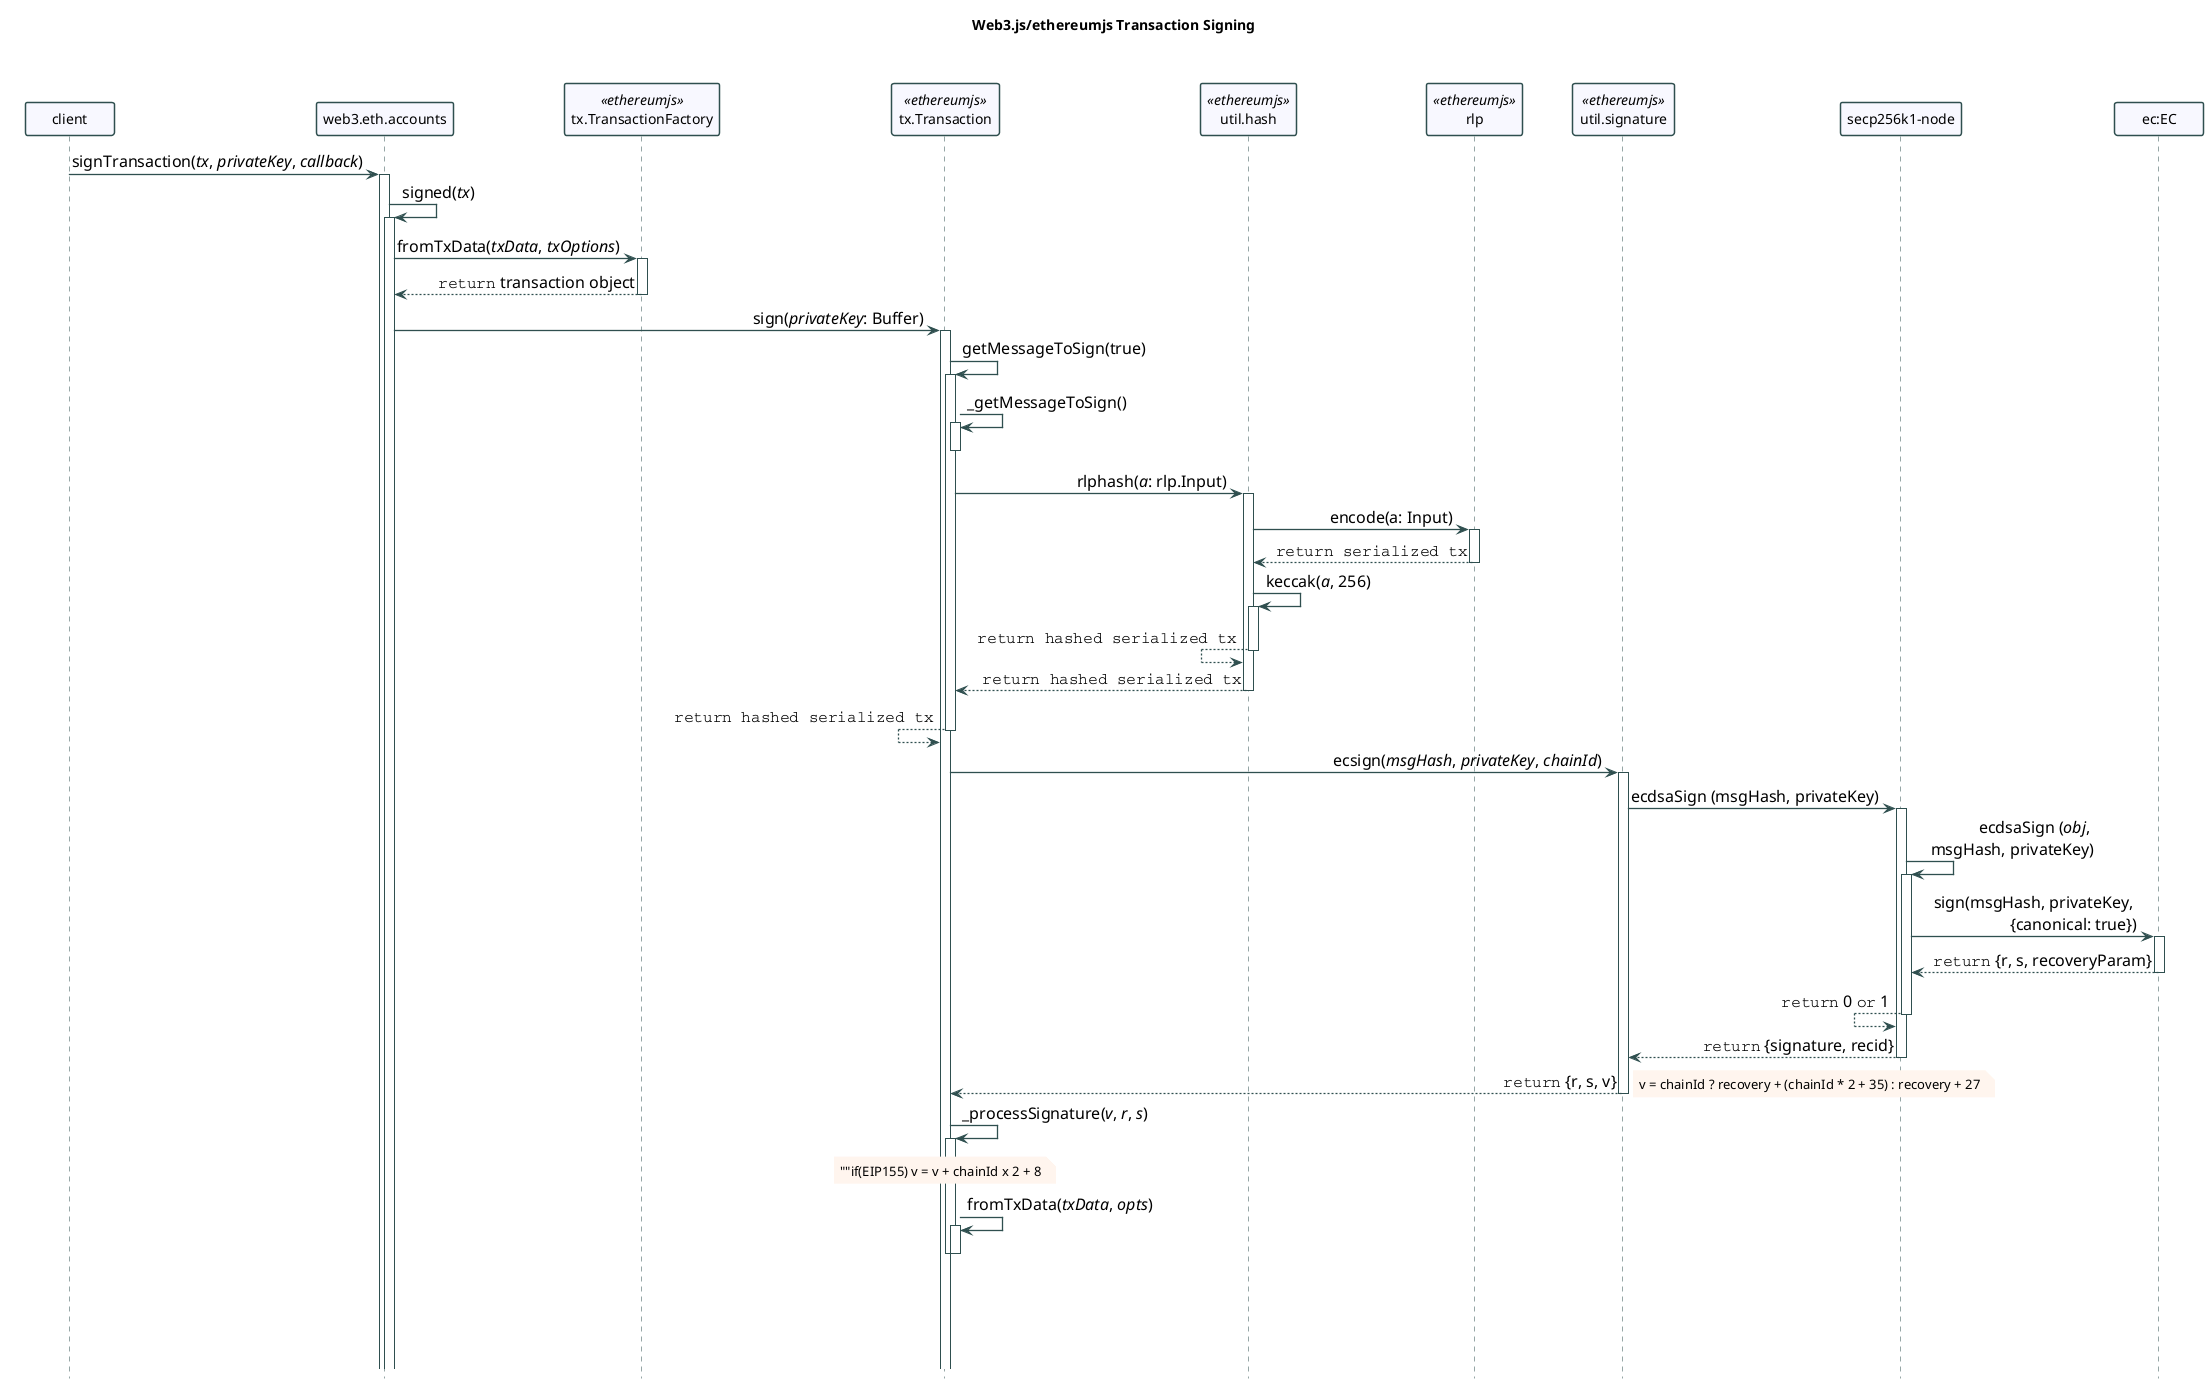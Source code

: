 @startuml

' https://plantuml.com/class-diagram
' https://plantuml.com/sequence-diagram
' https://plantuml-documentation.readthedocs.io/en/latest/formatting/all-skin-params.html
' https://plantuml-documentation.readthedocs.io/en/latest/formatting/all-skin-params.html#class
' https://plantuml.com/creole
' https://www.w3schools.com/colors/colors_names.asp

skinparam {
  'DefaultFontName Consolas
  DefaultFontName Monaco
  'DefaultFontName Lucida Console
  DefaultMonospacedFontName Consolas
  'DefaultFontStyle bold

  BackgroundColor transparent
  PageMargin 10
  BoxPadding 100
  ParticipantPadding 20

  ArrowFontSize 16
  ArrowThickness 1
  MinClassWidth 75
  ClassFontStyle bold

  NoteBackgroundColor SeaShell
  NoteBorderColor transparent
  NoteShadowing false
}


skinparam Sequence{

  ParticipantFontName Consolas
  ArrowFontName Consolas

  DividerBorderThickness 1.5
  ReferenceBorderThickness 1.5
  MessageAlignment right

  ArrowColor DarkSlateGray
  ArrowThickness 1.3
  LifeLineBorderColor DarkSlateGray
  LifeLineBorderThickness 1.3

  ActorBorderColor DarkSlateGray
  ActorBackgroundColor GhostWhite
  ParticipantBorderColor DarkSlateGray
  ParticipantBorderThickness 1.5
  ParticipantBackgroundColor GhostWhite

  BoxBackgroundColor transparent
  BoxBorderColor transparent

  GroupBorderThickness 1.3
  GroupBorderColor DarkBlue
  GroupBodyBackgroundColor Azure
}

skinparam Group{
  BorderThickness 1.3
  BorderShadowing true
}


hide Circle
hide Footbox
title Web3.js/ethereumjs Transaction Signing\n\n
'caption


participant client
participant "web3.eth.accounts" as accts
participant "tx.TransactionFactory" as factory <<ethereumjs>>
participant "tx.Transaction" as tx <<ethereumjs>>
participant "util.hash" as hash <<ethereumjs>>
participant "rlp" as rlp <<ethereumjs>>
participant "util.signature" as signature <<ethereumjs>>
participant "secp256k1-node" as secp256k1
participant "ec:EC" as ec

url of accts is [[https://github.com/ChainSafe/web3.js/blob/v1.7.0/packages/web3-eth-accounts/src/index.js]]
url of factory is [[https://github.com/ethereumjs/ethereumjs-monorepo/blob/6e41fb32a4916cff53ec940d94e3c238f3c20d5f/packages/tx/src/transactionFactory.ts]]
url of tx is [[https://github.com/ethereumjs/ethereumjs-monorepo/blob/6e41fb32a4916cff53ec940d94e3c238f3c20d5f/packages/tx/src/legacyTransaction.ts]]
url of hash is [[https://github.com/ethereumjs/ethereumjs-monorepo/blob/6e41fb32a4916cff53ec940d94e3c238f3c20d5f/packages/util/src/hash.ts]]
url of rlp is [[https://github.com/ethereumjs/rlp/blob/a0fc75b76e08939d9db5162640ba4363f6ce296e/src/index.ts]]
url of signature is [[https://github.com/ethereumjs/ethereumjs-monorepo/blob/6e41fb32a4916cff53ec940d94e3c238f3c20d5f/packages/util/src/signature.ts]]
url of secp256k1 is [[https://github.com/cryptocoinjs/secp256k1-node/tree/f73cd3a2b95ec6f549a2feabfbf2b8f17b30dcc7]]
url of ec is [[https://github.com/indutny/elliptic/blob/43ac7f230069bd1575e1e4a58394a512303ba803/lib/elliptic/ec/index.js]]

client -> accts ++ [[https://github.com/ChainSafe/web3.js/blob/v1.7.0/packages/web3-eth-accounts/src/index.js#L146]] : signTransaction(//tx//, //privateKey//, //callback//)
  accts -> accts ++ [[https://github.com/ChainSafe/web3.js/blob/v1.7.0/packages/web3-eth-accounts/src/index.js#L182]] : signed(//tx//)
    accts -> factory ++ [[https://github.com/ethereumjs/ethereumjs-monorepo/blob/@ethereumjs/tx@3.3.2/packages/tx/src/transactionFactory.ts#L22]] : fromTxData(//txData//, //txOptions//)
      accts <-- factory -- : <font:courier>return</font> transaction object
    accts -> tx ++ [[https://github.com/ethereumjs/ethereumjs-monorepo/blob/@ethereumjs/tx@3.3.2/packages/tx/src/baseTransaction.ts#L282]] : sign(//privateKey//: Buffer)
      tx -> tx ++ [[https://github.com/ethereumjs/ethereumjs-monorepo/blob/6e41fb32a4916cff53ec940d94e3c238f3c20d5f/packages/tx/src/legacyTransaction.ts#L210]] : getMessageToSign(true)
        tx -> tx ++ [[https://github.com/ethereumjs/ethereumjs-monorepo/blob/6e41fb32a4916cff53ec940d94e3c238f3c20d5f/packages/tx/src/legacyTransaction.ts#L176]] : _getMessageToSign()
          tx --
        tx -> hash ++ [[https://github.com/ethereumjs/ethereumjs-monorepo/blob/6e41fb32a4916cff53ec940d94e3c238f3c20d5f/packages/util/src/hash.ts#L157]] : rlphash(//a//: rlp.Input)
          hash -> rlp ++ [[https://github.com/ethereumjs/rlp/blob/a0fc75b76e08939d9db5162640ba4363f6ce296e/src/index.ts#L14]] : encode(a: Input)
            hash <-- rlp -- : <font:courier>return serialized tx</font>
          hash -> hash ++ [[https://github.com/ethereumjs/ethereumjs-monorepo/blob/6e41fb32a4916cff53ec940d94e3c238f3c20d5f/packages/util/src/hash.ts#L12]] : keccak(//a//, 256)
            hash <-- hash -- : <font:courier>return hashed serialized tx</font>
          tx <-- hash -- : <font:courier>return hashed serialized tx</font>
        tx <-- tx -- : <font:courier>return hashed serialized tx</font>
      tx -> signature ++ [[https://github.com/ethereumjs/ethereumjs-monorepo/blob/6e41fb32a4916cff53ec940d94e3c238f3c20d5f/packages/util/src/signature.ts#L25]] : ecsign(//msgHash//, //privateKey//, //chainId//)
        signature -> secp256k1 ++ [[https://github.com/cryptocoinjs/secp256k1-node/blob/f73cd3a2b95ec6f549a2feabfbf2b8f17b30dcc7/lib/index.js#L252]] :  ecdsaSign (msgHash, privateKey)
          secp256k1 -> secp256k1 ++ [[https://github.com/cryptocoinjs/secp256k1-node/blob/f73cd3a2b95ec6f549a2feabfbf2b8f17b30dcc7/lib/elliptic.js#L302]] : ecdsaSign (//obj//, \n   msgHash, privateKey)
            secp256k1 -> ec ++ [[https://github.com/indutny/elliptic/blob/43ac7f230069bd1575e1e4a58394a512303ba803/lib/elliptic/ec/index.js#L91]] : sign(msgHash, privateKey, \n   {canonical: true})
              secp256k1 <-- ec -- : <font:courier>return</font> {r, s, recoveryParam}
            secp256k1 <-- secp256k1 -- : <font:courier>return</font> 0 <font:courier>or</font> 1
          signature <-- secp256k1 --: <font:courier>return</font> {signature, recid}
        tx <-- signature -- : <font:courier>return</font> {r, s, v}
        note right
        ""v = chainId ? recovery + (chainId * 2 + 35) : recovery + 27""
        end note
      tx -> tx ++ [[https://github.com/ethereumjs/ethereumjs-monorepo/blob/6e41fb32a4916cff53ec940d94e3c238f3c20d5f/packages/tx/src/legacyTransaction.ts#L301]] : _processSignature(//v//, //r//, //s//)
        note over tx
        ""if(EIP155) v = v + chainId x 2 + 8
        end note
        tx -> tx ++ [[https://github.com/ethereumjs/ethereumjs-monorepo/blob/6e41fb32a4916cff53ec940d94e3c238f3c20d5f/packages/tx/src/legacyTransaction.ts#L33]] : fromTxData(//txData//, //opts//)
          tx --
        tx --






||100||

@enduml


@startuml

abstract BaseTransaction


@enduml

